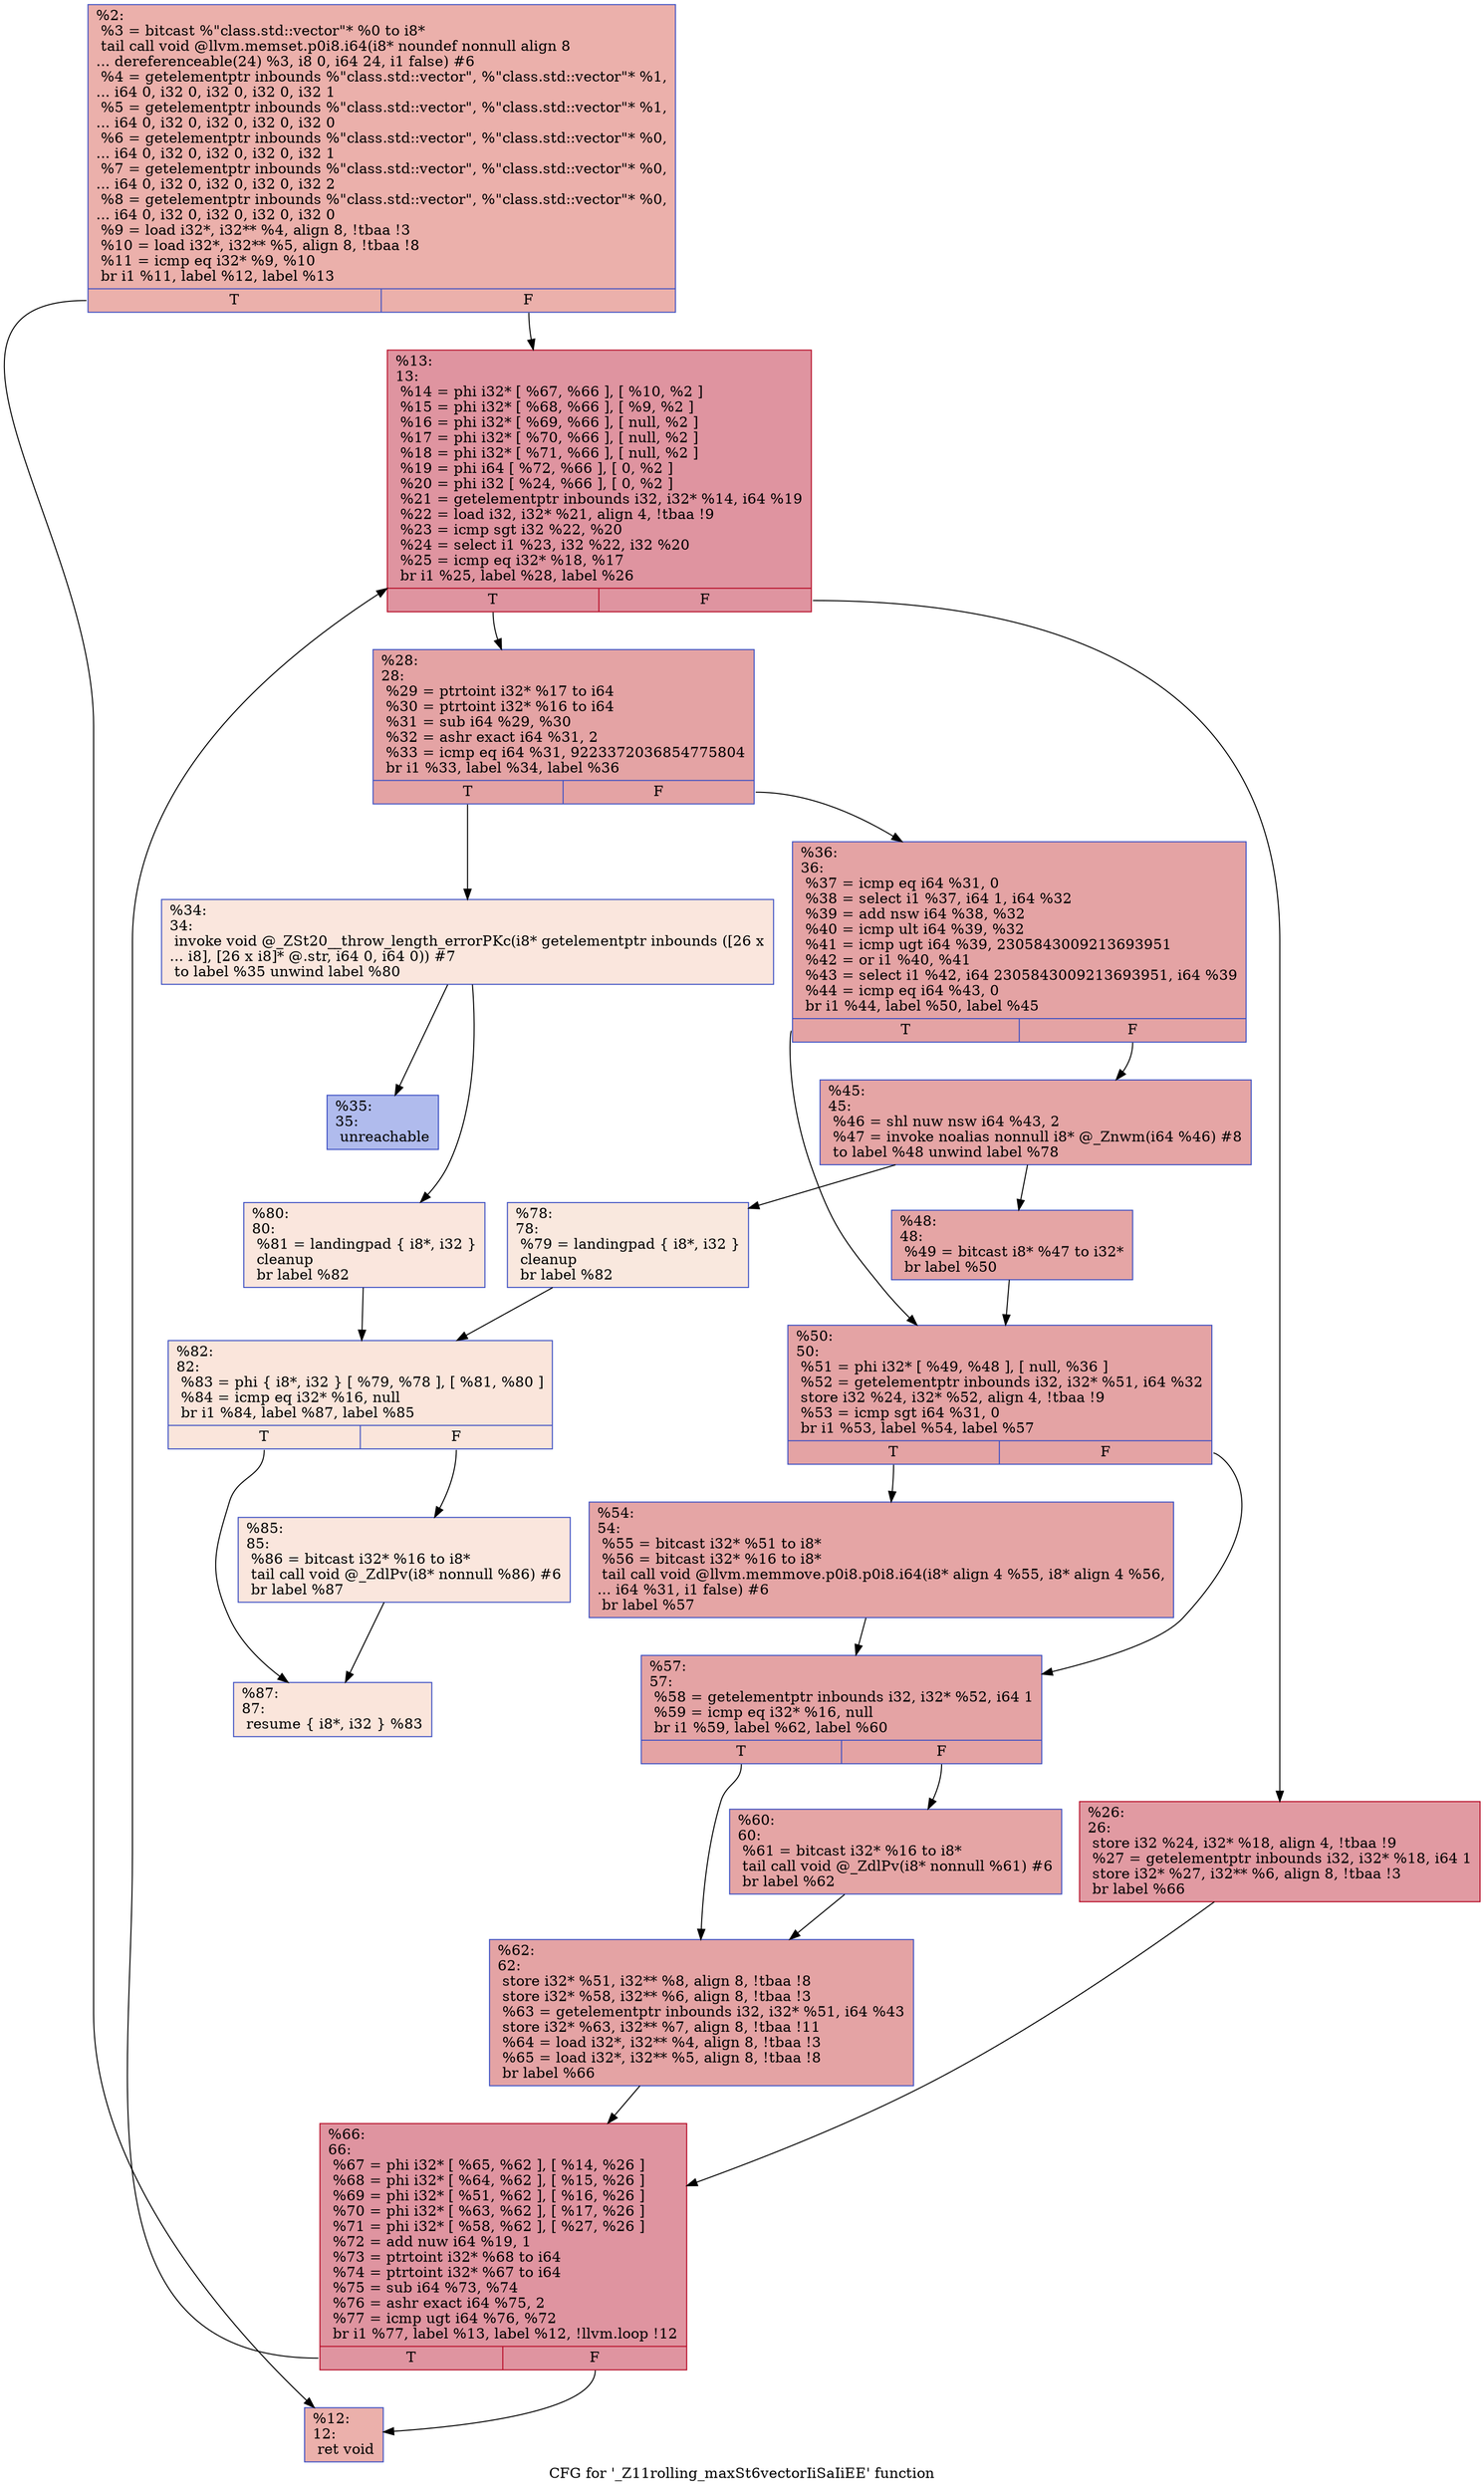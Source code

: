 digraph "CFG for '_Z11rolling_maxSt6vectorIiSaIiEE' function" {
	label="CFG for '_Z11rolling_maxSt6vectorIiSaIiEE' function";

	Node0x55d4d7977580 [shape=record,color="#3d50c3ff", style=filled, fillcolor="#d24b4070",label="{%2:\l  %3 = bitcast %\"class.std::vector\"* %0 to i8*\l  tail call void @llvm.memset.p0i8.i64(i8* noundef nonnull align 8\l... dereferenceable(24) %3, i8 0, i64 24, i1 false) #6\l  %4 = getelementptr inbounds %\"class.std::vector\", %\"class.std::vector\"* %1,\l... i64 0, i32 0, i32 0, i32 0, i32 1\l  %5 = getelementptr inbounds %\"class.std::vector\", %\"class.std::vector\"* %1,\l... i64 0, i32 0, i32 0, i32 0, i32 0\l  %6 = getelementptr inbounds %\"class.std::vector\", %\"class.std::vector\"* %0,\l... i64 0, i32 0, i32 0, i32 0, i32 1\l  %7 = getelementptr inbounds %\"class.std::vector\", %\"class.std::vector\"* %0,\l... i64 0, i32 0, i32 0, i32 0, i32 2\l  %8 = getelementptr inbounds %\"class.std::vector\", %\"class.std::vector\"* %0,\l... i64 0, i32 0, i32 0, i32 0, i32 0\l  %9 = load i32*, i32** %4, align 8, !tbaa !3\l  %10 = load i32*, i32** %5, align 8, !tbaa !8\l  %11 = icmp eq i32* %9, %10\l  br i1 %11, label %12, label %13\l|{<s0>T|<s1>F}}"];
	Node0x55d4d7977580:s0 -> Node0x55d4d79781c0;
	Node0x55d4d7977580:s1 -> Node0x55d4d79794c0;
	Node0x55d4d79781c0 [shape=record,color="#3d50c3ff", style=filled, fillcolor="#d24b4070",label="{%12:\l12:                                               \l  ret void\l}"];
	Node0x55d4d79794c0 [shape=record,color="#b70d28ff", style=filled, fillcolor="#b70d2870",label="{%13:\l13:                                               \l  %14 = phi i32* [ %67, %66 ], [ %10, %2 ]\l  %15 = phi i32* [ %68, %66 ], [ %9, %2 ]\l  %16 = phi i32* [ %69, %66 ], [ null, %2 ]\l  %17 = phi i32* [ %70, %66 ], [ null, %2 ]\l  %18 = phi i32* [ %71, %66 ], [ null, %2 ]\l  %19 = phi i64 [ %72, %66 ], [ 0, %2 ]\l  %20 = phi i32 [ %24, %66 ], [ 0, %2 ]\l  %21 = getelementptr inbounds i32, i32* %14, i64 %19\l  %22 = load i32, i32* %21, align 4, !tbaa !9\l  %23 = icmp sgt i32 %22, %20\l  %24 = select i1 %23, i32 %22, i32 %20\l  %25 = icmp eq i32* %18, %17\l  br i1 %25, label %28, label %26\l|{<s0>T|<s1>F}}"];
	Node0x55d4d79794c0:s0 -> Node0x55d4d797a1d0;
	Node0x55d4d79794c0:s1 -> Node0x55d4d797a220;
	Node0x55d4d797a220 [shape=record,color="#b70d28ff", style=filled, fillcolor="#bb1b2c70",label="{%26:\l26:                                               \l  store i32 %24, i32* %18, align 4, !tbaa !9\l  %27 = getelementptr inbounds i32, i32* %18, i64 1\l  store i32* %27, i32** %6, align 8, !tbaa !3\l  br label %66\l}"];
	Node0x55d4d797a220 -> Node0x55d4d7979680;
	Node0x55d4d797a1d0 [shape=record,color="#3d50c3ff", style=filled, fillcolor="#c32e3170",label="{%28:\l28:                                               \l  %29 = ptrtoint i32* %17 to i64\l  %30 = ptrtoint i32* %16 to i64\l  %31 = sub i64 %29, %30\l  %32 = ashr exact i64 %31, 2\l  %33 = icmp eq i64 %31, 9223372036854775804\l  br i1 %33, label %34, label %36\l|{<s0>T|<s1>F}}"];
	Node0x55d4d797a1d0:s0 -> Node0x55d4d797b6d0;
	Node0x55d4d797a1d0:s1 -> Node0x55d4d797b720;
	Node0x55d4d797b6d0 [shape=record,color="#3d50c3ff", style=filled, fillcolor="#f3c7b170",label="{%34:\l34:                                               \l  invoke void @_ZSt20__throw_length_errorPKc(i8* getelementptr inbounds ([26 x\l... i8], [26 x i8]* @.str, i64 0, i64 0)) #7\l          to label %35 unwind label %80\l}"];
	Node0x55d4d797b6d0 -> Node0x55d4d797b8e0;
	Node0x55d4d797b6d0 -> Node0x55d4d797b930;
	Node0x55d4d797b8e0 [shape=record,color="#3d50c3ff", style=filled, fillcolor="#4c66d670",label="{%35:\l35:                                               \l  unreachable\l}"];
	Node0x55d4d797b720 [shape=record,color="#3d50c3ff", style=filled, fillcolor="#c32e3170",label="{%36:\l36:                                               \l  %37 = icmp eq i64 %31, 0\l  %38 = select i1 %37, i64 1, i64 %32\l  %39 = add nsw i64 %38, %32\l  %40 = icmp ult i64 %39, %32\l  %41 = icmp ugt i64 %39, 2305843009213693951\l  %42 = or i1 %40, %41\l  %43 = select i1 %42, i64 2305843009213693951, i64 %39\l  %44 = icmp eq i64 %43, 0\l  br i1 %44, label %50, label %45\l|{<s0>T|<s1>F}}"];
	Node0x55d4d797b720:s0 -> Node0x55d4d797c090;
	Node0x55d4d797b720:s1 -> Node0x55d4d797c0e0;
	Node0x55d4d797c0e0 [shape=record,color="#3d50c3ff", style=filled, fillcolor="#c5333470",label="{%45:\l45:                                               \l  %46 = shl nuw nsw i64 %43, 2\l  %47 = invoke noalias nonnull i8* @_Znwm(i64 %46) #8\l          to label %48 unwind label %78\l}"];
	Node0x55d4d797c0e0 -> Node0x55d4d797c270;
	Node0x55d4d797c0e0 -> Node0x55d4d797c2c0;
	Node0x55d4d797c270 [shape=record,color="#3d50c3ff", style=filled, fillcolor="#c5333470",label="{%48:\l48:                                               \l  %49 = bitcast i8* %47 to i32*\l  br label %50\l}"];
	Node0x55d4d797c270 -> Node0x55d4d797c090;
	Node0x55d4d797c090 [shape=record,color="#3d50c3ff", style=filled, fillcolor="#c32e3170",label="{%50:\l50:                                               \l  %51 = phi i32* [ %49, %48 ], [ null, %36 ]\l  %52 = getelementptr inbounds i32, i32* %51, i64 %32\l  store i32 %24, i32* %52, align 4, !tbaa !9\l  %53 = icmp sgt i64 %31, 0\l  br i1 %53, label %54, label %57\l|{<s0>T|<s1>F}}"];
	Node0x55d4d797c090:s0 -> Node0x55d4d797c880;
	Node0x55d4d797c090:s1 -> Node0x55d4d797c8d0;
	Node0x55d4d797c880 [shape=record,color="#3d50c3ff", style=filled, fillcolor="#c5333470",label="{%54:\l54:                                               \l  %55 = bitcast i32* %51 to i8*\l  %56 = bitcast i32* %16 to i8*\l  tail call void @llvm.memmove.p0i8.p0i8.i64(i8* align 4 %55, i8* align 4 %56,\l... i64 %31, i1 false) #6\l  br label %57\l}"];
	Node0x55d4d797c880 -> Node0x55d4d797c8d0;
	Node0x55d4d797c8d0 [shape=record,color="#3d50c3ff", style=filled, fillcolor="#c32e3170",label="{%57:\l57:                                               \l  %58 = getelementptr inbounds i32, i32* %52, i64 1\l  %59 = icmp eq i32* %16, null\l  br i1 %59, label %62, label %60\l|{<s0>T|<s1>F}}"];
	Node0x55d4d797c8d0:s0 -> Node0x55d4d797cf60;
	Node0x55d4d797c8d0:s1 -> Node0x55d4d797cfb0;
	Node0x55d4d797cfb0 [shape=record,color="#3d50c3ff", style=filled, fillcolor="#c5333470",label="{%60:\l60:                                               \l  %61 = bitcast i32* %16 to i8*\l  tail call void @_ZdlPv(i8* nonnull %61) #6\l  br label %62\l}"];
	Node0x55d4d797cfb0 -> Node0x55d4d797cf60;
	Node0x55d4d797cf60 [shape=record,color="#3d50c3ff", style=filled, fillcolor="#c32e3170",label="{%62:\l62:                                               \l  store i32* %51, i32** %8, align 8, !tbaa !8\l  store i32* %58, i32** %6, align 8, !tbaa !3\l  %63 = getelementptr inbounds i32, i32* %51, i64 %43\l  store i32* %63, i32** %7, align 8, !tbaa !11\l  %64 = load i32*, i32** %4, align 8, !tbaa !3\l  %65 = load i32*, i32** %5, align 8, !tbaa !8\l  br label %66\l}"];
	Node0x55d4d797cf60 -> Node0x55d4d7979680;
	Node0x55d4d7979680 [shape=record,color="#b70d28ff", style=filled, fillcolor="#b70d2870",label="{%66:\l66:                                               \l  %67 = phi i32* [ %65, %62 ], [ %14, %26 ]\l  %68 = phi i32* [ %64, %62 ], [ %15, %26 ]\l  %69 = phi i32* [ %51, %62 ], [ %16, %26 ]\l  %70 = phi i32* [ %63, %62 ], [ %17, %26 ]\l  %71 = phi i32* [ %58, %62 ], [ %27, %26 ]\l  %72 = add nuw i64 %19, 1\l  %73 = ptrtoint i32* %68 to i64\l  %74 = ptrtoint i32* %67 to i64\l  %75 = sub i64 %73, %74\l  %76 = ashr exact i64 %75, 2\l  %77 = icmp ugt i64 %76, %72\l  br i1 %77, label %13, label %12, !llvm.loop !12\l|{<s0>T|<s1>F}}"];
	Node0x55d4d7979680:s0 -> Node0x55d4d79794c0;
	Node0x55d4d7979680:s1 -> Node0x55d4d79781c0;
	Node0x55d4d797c2c0 [shape=record,color="#3d50c3ff", style=filled, fillcolor="#f2cab570",label="{%78:\l78:                                               \l  %79 = landingpad \{ i8*, i32 \}\l          cleanup\l  br label %82\l}"];
	Node0x55d4d797c2c0 -> Node0x55d4d797ea80;
	Node0x55d4d797b930 [shape=record,color="#3d50c3ff", style=filled, fillcolor="#f3c7b170",label="{%80:\l80:                                               \l  %81 = landingpad \{ i8*, i32 \}\l          cleanup\l  br label %82\l}"];
	Node0x55d4d797b930 -> Node0x55d4d797ea80;
	Node0x55d4d797ea80 [shape=record,color="#3d50c3ff", style=filled, fillcolor="#f4c5ad70",label="{%82:\l82:                                               \l  %83 = phi \{ i8*, i32 \} [ %79, %78 ], [ %81, %80 ]\l  %84 = icmp eq i32* %16, null\l  br i1 %84, label %87, label %85\l|{<s0>T|<s1>F}}"];
	Node0x55d4d797ea80:s0 -> Node0x55d4d797ed60;
	Node0x55d4d797ea80:s1 -> Node0x55d4d797edb0;
	Node0x55d4d797edb0 [shape=record,color="#3d50c3ff", style=filled, fillcolor="#f3c7b170",label="{%85:\l85:                                               \l  %86 = bitcast i32* %16 to i8*\l  tail call void @_ZdlPv(i8* nonnull %86) #6\l  br label %87\l}"];
	Node0x55d4d797edb0 -> Node0x55d4d797ed60;
	Node0x55d4d797ed60 [shape=record,color="#3d50c3ff", style=filled, fillcolor="#f4c5ad70",label="{%87:\l87:                                               \l  resume \{ i8*, i32 \} %83\l}"];
}
